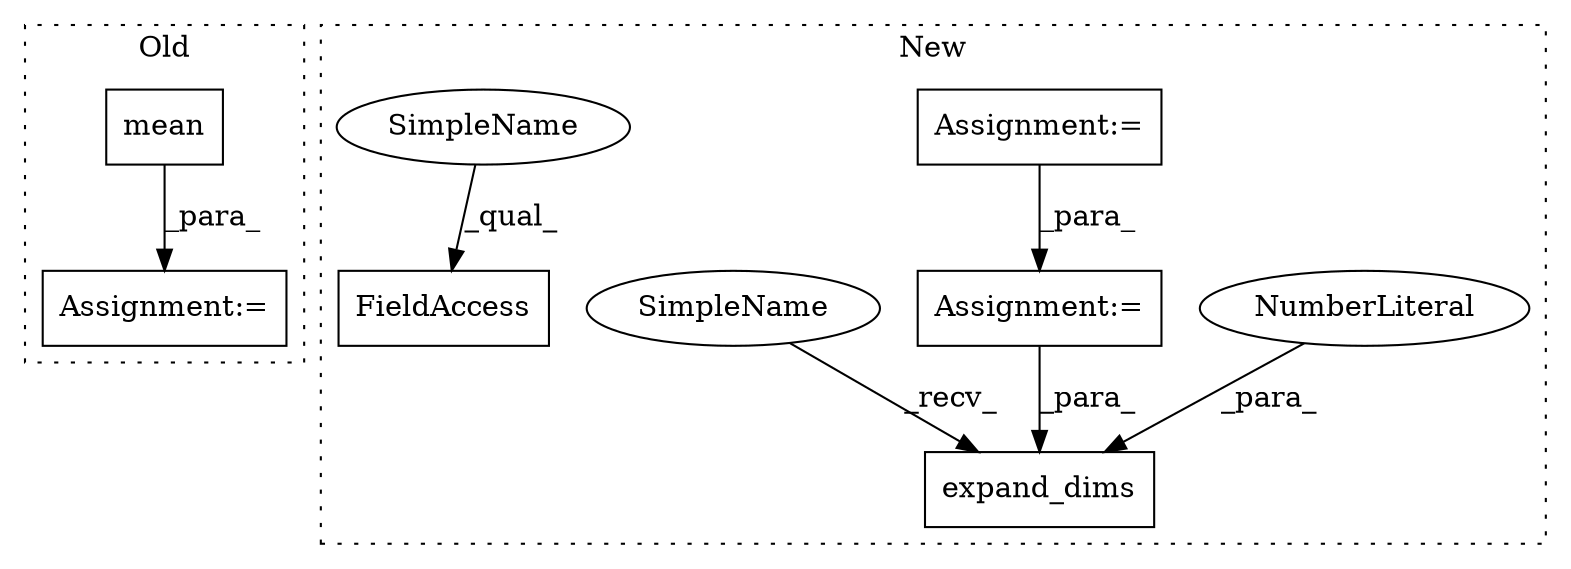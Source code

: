 digraph G {
subgraph cluster0 {
1 [label="mean" a="32" s="905,917" l="5,1" shape="box"];
5 [label="Assignment:=" a="7" s="927" l="1" shape="box"];
label = "Old";
style="dotted";
}
subgraph cluster1 {
2 [label="expand_dims" a="32" s="1154,1172" l="12,1" shape="box"];
3 [label="NumberLiteral" a="34" s="1171" l="1" shape="ellipse"];
4 [label="FieldAccess" a="22" s="1105" l="11" shape="box"];
6 [label="Assignment:=" a="7" s="941" l="1" shape="box"];
7 [label="Assignment:=" a="7" s="971" l="1" shape="box"];
8 [label="SimpleName" a="42" s="1148" l="5" shape="ellipse"];
9 [label="SimpleName" a="42" s="1105" l="5" shape="ellipse"];
label = "New";
style="dotted";
}
1 -> 5 [label="_para_"];
3 -> 2 [label="_para_"];
6 -> 7 [label="_para_"];
7 -> 2 [label="_para_"];
8 -> 2 [label="_recv_"];
9 -> 4 [label="_qual_"];
}